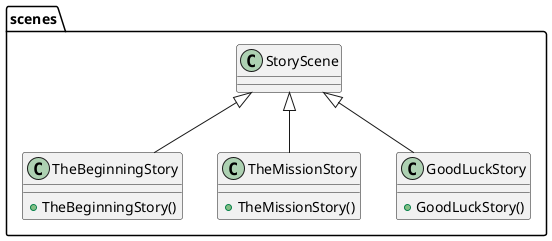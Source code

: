 @startuml story_scenes

class scenes.TheBeginningStory extends scenes.StoryScene {
	+ TheBeginningStory()
}

class scenes.TheMissionStory extends scenes.StoryScene {
	+ TheMissionStory()
}

class scenes.GoodLuckStory extends scenes.StoryScene {
	+ GoodLuckStory()
}

@enduml
